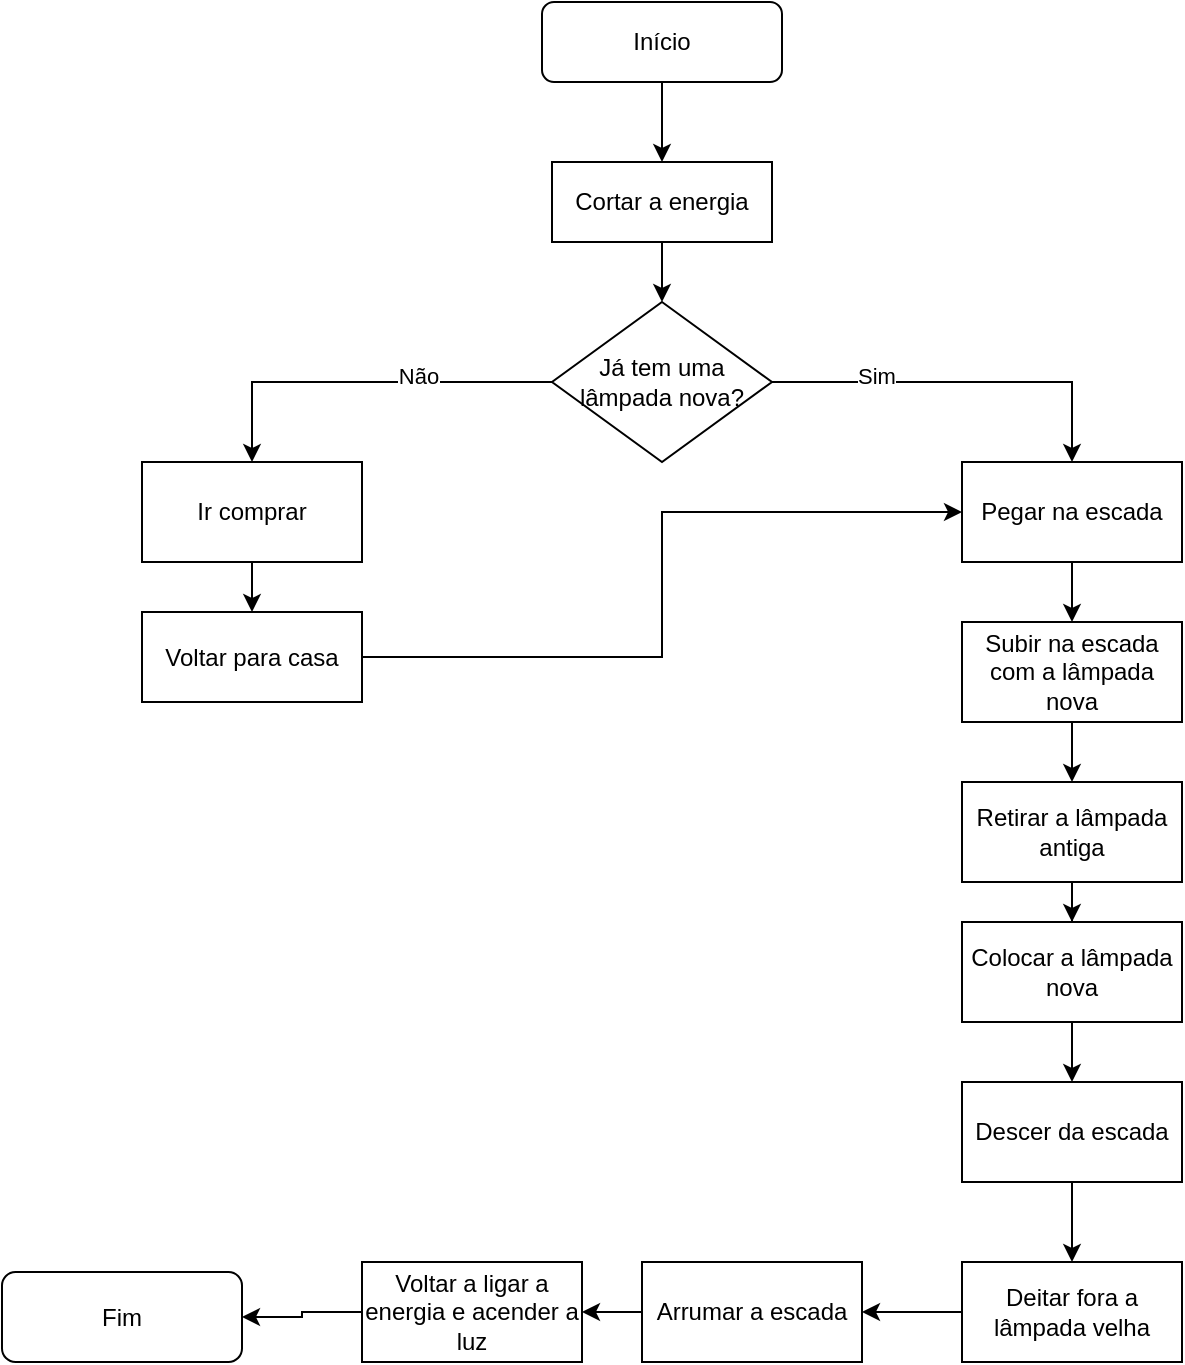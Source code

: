 <mxfile version="24.0.7" type="device">
  <diagram name="Página-1" id="f5LVEBRH6Ypl4K2PX8fd">
    <mxGraphModel dx="1050" dy="577" grid="1" gridSize="10" guides="1" tooltips="1" connect="1" arrows="1" fold="1" page="1" pageScale="1" pageWidth="827" pageHeight="1169" math="0" shadow="0">
      <root>
        <mxCell id="0" />
        <mxCell id="1" parent="0" />
        <mxCell id="E8Fh-FKEK3wveDEmIoOK-6" value="" style="edgeStyle=orthogonalEdgeStyle;rounded=0;orthogonalLoop=1;jettySize=auto;html=1;" parent="1" source="E8Fh-FKEK3wveDEmIoOK-1" target="E8Fh-FKEK3wveDEmIoOK-5" edge="1">
          <mxGeometry relative="1" as="geometry" />
        </mxCell>
        <mxCell id="E8Fh-FKEK3wveDEmIoOK-1" value="Início" style="rounded=1;whiteSpace=wrap;html=1;" parent="1" vertex="1">
          <mxGeometry x="370" y="10" width="120" height="40" as="geometry" />
        </mxCell>
        <mxCell id="E8Fh-FKEK3wveDEmIoOK-8" value="" style="edgeStyle=orthogonalEdgeStyle;rounded=0;orthogonalLoop=1;jettySize=auto;html=1;" parent="1" source="E8Fh-FKEK3wveDEmIoOK-5" edge="1">
          <mxGeometry relative="1" as="geometry">
            <mxPoint x="430" y="160" as="targetPoint" />
          </mxGeometry>
        </mxCell>
        <mxCell id="E8Fh-FKEK3wveDEmIoOK-5" value="Cortar a energia" style="rounded=0;whiteSpace=wrap;html=1;" parent="1" vertex="1">
          <mxGeometry x="375" y="90" width="110" height="40" as="geometry" />
        </mxCell>
        <mxCell id="E8Fh-FKEK3wveDEmIoOK-13" style="edgeStyle=orthogonalEdgeStyle;rounded=0;orthogonalLoop=1;jettySize=auto;html=1;exitX=0;exitY=0.5;exitDx=0;exitDy=0;entryX=0.5;entryY=0;entryDx=0;entryDy=0;" parent="1" source="E8Fh-FKEK3wveDEmIoOK-10" target="E8Fh-FKEK3wveDEmIoOK-12" edge="1">
          <mxGeometry relative="1" as="geometry" />
        </mxCell>
        <mxCell id="E8Fh-FKEK3wveDEmIoOK-15" value="Não" style="edgeLabel;html=1;align=center;verticalAlign=middle;resizable=0;points=[];" parent="E8Fh-FKEK3wveDEmIoOK-13" vertex="1" connectable="0">
          <mxGeometry x="-0.29" y="-3" relative="1" as="geometry">
            <mxPoint as="offset" />
          </mxGeometry>
        </mxCell>
        <mxCell id="E8Fh-FKEK3wveDEmIoOK-14" style="edgeStyle=orthogonalEdgeStyle;rounded=0;orthogonalLoop=1;jettySize=auto;html=1;exitX=1;exitY=0.5;exitDx=0;exitDy=0;entryX=0.5;entryY=0;entryDx=0;entryDy=0;" parent="1" source="E8Fh-FKEK3wveDEmIoOK-10" target="E8Fh-FKEK3wveDEmIoOK-11" edge="1">
          <mxGeometry relative="1" as="geometry" />
        </mxCell>
        <mxCell id="E8Fh-FKEK3wveDEmIoOK-16" value="Sim" style="edgeLabel;html=1;align=center;verticalAlign=middle;resizable=0;points=[];" parent="E8Fh-FKEK3wveDEmIoOK-14" vertex="1" connectable="0">
          <mxGeometry x="-0.457" y="3" relative="1" as="geometry">
            <mxPoint as="offset" />
          </mxGeometry>
        </mxCell>
        <mxCell id="E8Fh-FKEK3wveDEmIoOK-10" value="Já tem uma lâmpada nova?" style="rhombus;whiteSpace=wrap;html=1;" parent="1" vertex="1">
          <mxGeometry x="375" y="160" width="110" height="80" as="geometry" />
        </mxCell>
        <mxCell id="E8Fh-FKEK3wveDEmIoOK-26" value="" style="edgeStyle=orthogonalEdgeStyle;rounded=0;orthogonalLoop=1;jettySize=auto;html=1;" parent="1" source="E8Fh-FKEK3wveDEmIoOK-11" target="E8Fh-FKEK3wveDEmIoOK-20" edge="1">
          <mxGeometry relative="1" as="geometry" />
        </mxCell>
        <mxCell id="E8Fh-FKEK3wveDEmIoOK-11" value="Pegar na escada" style="rounded=0;whiteSpace=wrap;html=1;" parent="1" vertex="1">
          <mxGeometry x="580" y="240" width="110" height="50" as="geometry" />
        </mxCell>
        <mxCell id="E8Fh-FKEK3wveDEmIoOK-35" value="" style="edgeStyle=orthogonalEdgeStyle;rounded=0;orthogonalLoop=1;jettySize=auto;html=1;" parent="1" source="E8Fh-FKEK3wveDEmIoOK-12" target="E8Fh-FKEK3wveDEmIoOK-34" edge="1">
          <mxGeometry relative="1" as="geometry" />
        </mxCell>
        <mxCell id="E8Fh-FKEK3wveDEmIoOK-12" value="Ir comprar" style="rounded=0;whiteSpace=wrap;html=1;" parent="1" vertex="1">
          <mxGeometry x="170" y="240" width="110" height="50" as="geometry" />
        </mxCell>
        <mxCell id="E8Fh-FKEK3wveDEmIoOK-30" value="" style="edgeStyle=orthogonalEdgeStyle;rounded=0;orthogonalLoop=1;jettySize=auto;html=1;" parent="1" source="E8Fh-FKEK3wveDEmIoOK-17" target="E8Fh-FKEK3wveDEmIoOK-21" edge="1">
          <mxGeometry relative="1" as="geometry" />
        </mxCell>
        <mxCell id="E8Fh-FKEK3wveDEmIoOK-17" value="Descer da escada" style="rounded=0;whiteSpace=wrap;html=1;" parent="1" vertex="1">
          <mxGeometry x="580" y="550" width="110" height="50" as="geometry" />
        </mxCell>
        <mxCell id="E8Fh-FKEK3wveDEmIoOK-29" value="" style="edgeStyle=orthogonalEdgeStyle;rounded=0;orthogonalLoop=1;jettySize=auto;html=1;" parent="1" source="E8Fh-FKEK3wveDEmIoOK-18" target="E8Fh-FKEK3wveDEmIoOK-17" edge="1">
          <mxGeometry relative="1" as="geometry" />
        </mxCell>
        <mxCell id="E8Fh-FKEK3wveDEmIoOK-18" value="Colocar a lâmpada nova" style="rounded=0;whiteSpace=wrap;html=1;" parent="1" vertex="1">
          <mxGeometry x="580" y="470" width="110" height="50" as="geometry" />
        </mxCell>
        <mxCell id="E8Fh-FKEK3wveDEmIoOK-28" value="" style="edgeStyle=orthogonalEdgeStyle;rounded=0;orthogonalLoop=1;jettySize=auto;html=1;" parent="1" source="E8Fh-FKEK3wveDEmIoOK-19" target="E8Fh-FKEK3wveDEmIoOK-18" edge="1">
          <mxGeometry relative="1" as="geometry" />
        </mxCell>
        <mxCell id="E8Fh-FKEK3wveDEmIoOK-19" value="Retirar a lâmpada antiga" style="rounded=0;whiteSpace=wrap;html=1;" parent="1" vertex="1">
          <mxGeometry x="580" y="400" width="110" height="50" as="geometry" />
        </mxCell>
        <mxCell id="E8Fh-FKEK3wveDEmIoOK-27" value="" style="edgeStyle=orthogonalEdgeStyle;rounded=0;orthogonalLoop=1;jettySize=auto;html=1;" parent="1" source="E8Fh-FKEK3wveDEmIoOK-20" target="E8Fh-FKEK3wveDEmIoOK-19" edge="1">
          <mxGeometry relative="1" as="geometry" />
        </mxCell>
        <mxCell id="E8Fh-FKEK3wveDEmIoOK-20" value="Subir na escada com a lâmpada nova" style="rounded=0;whiteSpace=wrap;html=1;" parent="1" vertex="1">
          <mxGeometry x="580" y="320" width="110" height="50" as="geometry" />
        </mxCell>
        <mxCell id="E8Fh-FKEK3wveDEmIoOK-31" value="" style="edgeStyle=orthogonalEdgeStyle;rounded=0;orthogonalLoop=1;jettySize=auto;html=1;" parent="1" source="E8Fh-FKEK3wveDEmIoOK-21" target="E8Fh-FKEK3wveDEmIoOK-24" edge="1">
          <mxGeometry relative="1" as="geometry" />
        </mxCell>
        <mxCell id="E8Fh-FKEK3wveDEmIoOK-21" value="Deitar fora a lâmpada velha" style="rounded=0;whiteSpace=wrap;html=1;" parent="1" vertex="1">
          <mxGeometry x="580" y="640" width="110" height="50" as="geometry" />
        </mxCell>
        <mxCell id="E8Fh-FKEK3wveDEmIoOK-33" value="" style="edgeStyle=orthogonalEdgeStyle;rounded=0;orthogonalLoop=1;jettySize=auto;html=1;" parent="1" source="E8Fh-FKEK3wveDEmIoOK-23" target="E8Fh-FKEK3wveDEmIoOK-25" edge="1">
          <mxGeometry relative="1" as="geometry" />
        </mxCell>
        <mxCell id="E8Fh-FKEK3wveDEmIoOK-23" value="Voltar a ligar a energia e acender a luz" style="rounded=0;whiteSpace=wrap;html=1;" parent="1" vertex="1">
          <mxGeometry x="280" y="640" width="110" height="50" as="geometry" />
        </mxCell>
        <mxCell id="E8Fh-FKEK3wveDEmIoOK-32" value="" style="edgeStyle=orthogonalEdgeStyle;rounded=0;orthogonalLoop=1;jettySize=auto;html=1;" parent="1" source="E8Fh-FKEK3wveDEmIoOK-24" target="E8Fh-FKEK3wveDEmIoOK-23" edge="1">
          <mxGeometry relative="1" as="geometry" />
        </mxCell>
        <mxCell id="E8Fh-FKEK3wveDEmIoOK-24" value="Arrumar a escada" style="rounded=0;whiteSpace=wrap;html=1;" parent="1" vertex="1">
          <mxGeometry x="420" y="640" width="110" height="50" as="geometry" />
        </mxCell>
        <mxCell id="E8Fh-FKEK3wveDEmIoOK-25" value="Fim" style="rounded=1;whiteSpace=wrap;html=1;" parent="1" vertex="1">
          <mxGeometry x="100" y="645" width="120" height="45" as="geometry" />
        </mxCell>
        <mxCell id="E8Fh-FKEK3wveDEmIoOK-36" style="edgeStyle=orthogonalEdgeStyle;rounded=0;orthogonalLoop=1;jettySize=auto;html=1;entryX=0;entryY=0.5;entryDx=0;entryDy=0;" parent="1" source="E8Fh-FKEK3wveDEmIoOK-34" target="E8Fh-FKEK3wveDEmIoOK-11" edge="1">
          <mxGeometry relative="1" as="geometry" />
        </mxCell>
        <mxCell id="E8Fh-FKEK3wveDEmIoOK-34" value="Voltar para casa" style="rounded=0;whiteSpace=wrap;html=1;" parent="1" vertex="1">
          <mxGeometry x="170" y="315" width="110" height="45" as="geometry" />
        </mxCell>
      </root>
    </mxGraphModel>
  </diagram>
</mxfile>
